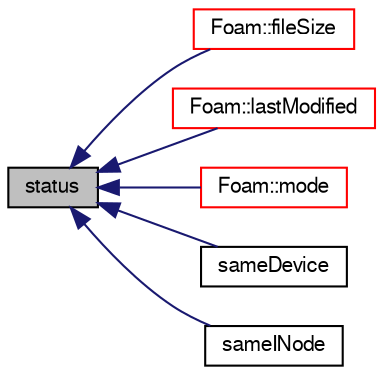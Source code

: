 digraph "status"
{
  bgcolor="transparent";
  edge [fontname="FreeSans",fontsize="10",labelfontname="FreeSans",labelfontsize="10"];
  node [fontname="FreeSans",fontsize="10",shape=record];
  rankdir="LR";
  Node1 [label="status",height=0.2,width=0.4,color="black", fillcolor="grey75", style="filled" fontcolor="black"];
  Node1 -> Node2 [dir="back",color="midnightblue",fontsize="10",style="solid",fontname="FreeSans"];
  Node2 [label="Foam::fileSize",height=0.2,width=0.4,color="red",URL="$a10237.html#af0608ef5b036797cbbf5d8b5b1b70f1c",tooltip="Return size of file. "];
  Node1 -> Node3 [dir="back",color="midnightblue",fontsize="10",style="solid",fontname="FreeSans"];
  Node3 [label="Foam::lastModified",height=0.2,width=0.4,color="red",URL="$a10237.html#ae3ce32c8e6381f13167edb8261cf62a8",tooltip="Return time of last file modification. "];
  Node1 -> Node4 [dir="back",color="midnightblue",fontsize="10",style="solid",fontname="FreeSans"];
  Node4 [label="Foam::mode",height=0.2,width=0.4,color="red",URL="$a10237.html#a7c482c9f0ea60317169ee39f62f670d4",tooltip="Return the file mode. "];
  Node1 -> Node5 [dir="back",color="midnightblue",fontsize="10",style="solid",fontname="FreeSans"];
  Node5 [label="sameDevice",height=0.2,width=0.4,color="black",URL="$a00759.html#a31fe8fdf2d4e1872a901b311de76d6ff",tooltip="Compare two fileStats for same device. "];
  Node1 -> Node6 [dir="back",color="midnightblue",fontsize="10",style="solid",fontname="FreeSans"];
  Node6 [label="sameINode",height=0.2,width=0.4,color="black",URL="$a00759.html#acdd862fbff5b30a06ccfd381473b7952",tooltip="Compare two fileStats for same Inode. "];
}
